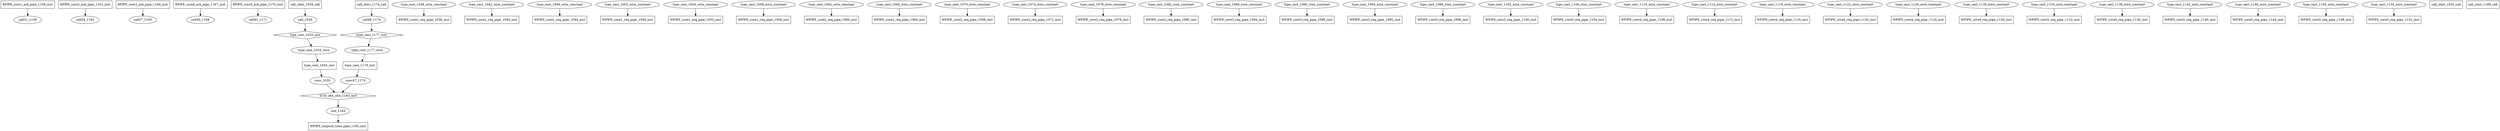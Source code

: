 digraph data_path {
  call31_1159 [shape=ellipse];
  call34_1162 [shape=ellipse];
  call37_1165 [shape=ellipse];
  call40_1168 [shape=ellipse];
  call43_1171 [shape=ellipse];
  call46_1174 [shape=ellipse];
  call_1029 [shape=ellipse];
  conv47_1179 [shape=ellipse];
  conv_1035 [shape=ellipse];
  sub_1184 [shape=ellipse];
  type_cast_1033_wire [shape=ellipse];
  type_cast_1038_wire_constant [shape=ellipse];
  type_cast_1042_wire_constant [shape=ellipse];
  type_cast_1046_wire_constant [shape=ellipse];
  type_cast_1050_wire_constant [shape=ellipse];
  type_cast_1054_wire_constant [shape=ellipse];
  type_cast_1058_wire_constant [shape=ellipse];
  type_cast_1062_wire_constant [shape=ellipse];
  type_cast_1066_wire_constant [shape=ellipse];
  type_cast_1070_wire_constant [shape=ellipse];
  type_cast_1074_wire_constant [shape=ellipse];
  type_cast_1078_wire_constant [shape=ellipse];
  type_cast_1082_wire_constant [shape=ellipse];
  type_cast_1086_wire_constant [shape=ellipse];
  type_cast_1090_wire_constant [shape=ellipse];
  type_cast_1094_wire_constant [shape=ellipse];
  type_cast_1098_wire_constant [shape=ellipse];
  type_cast_1102_wire_constant [shape=ellipse];
  type_cast_1106_wire_constant [shape=ellipse];
  type_cast_1110_wire_constant [shape=ellipse];
  type_cast_1114_wire_constant [shape=ellipse];
  type_cast_1118_wire_constant [shape=ellipse];
  type_cast_1122_wire_constant [shape=ellipse];
  type_cast_1126_wire_constant [shape=ellipse];
  type_cast_1130_wire_constant [shape=ellipse];
  type_cast_1134_wire_constant [shape=ellipse];
  type_cast_1138_wire_constant [shape=ellipse];
  type_cast_1142_wire_constant [shape=ellipse];
  type_cast_1146_wire_constant [shape=ellipse];
  type_cast_1150_wire_constant [shape=ellipse];
  type_cast_1154_wire_constant [shape=ellipse];
  type_cast_1177_wire [shape=ellipse];
  RPIPE_core1_ack_pipe_1158_inst [shape=rectangle];
RPIPE_core1_ack_pipe_1158_inst -> call31_1159;
  RPIPE_core2_ack_pipe_1161_inst [shape=rectangle];
RPIPE_core2_ack_pipe_1161_inst -> call34_1162;
  RPIPE_core3_ack_pipe_1164_inst [shape=rectangle];
RPIPE_core3_ack_pipe_1164_inst -> call37_1165;
  RPIPE_core4_ack_pipe_1167_inst [shape=rectangle];
RPIPE_core4_ack_pipe_1167_inst -> call40_1168;
  RPIPE_core5_ack_pipe_1170_inst [shape=rectangle];
RPIPE_core5_ack_pipe_1170_inst -> call43_1171;
  SUB_u64_u64_1183_inst [shape=diamond];
conv47_1179  -> SUB_u64_u64_1183_inst;
conv_1035  -> SUB_u64_u64_1183_inst;
SUB_u64_u64_1183_inst -> sub_1184;
  WPIPE_core1_req_pipe_1036_inst [shape=rectangle];
type_cast_1038_wire_constant  -> WPIPE_core1_req_pipe_1036_inst;
  WPIPE_core1_req_pipe_1040_inst [shape=rectangle];
type_cast_1042_wire_constant  -> WPIPE_core1_req_pipe_1040_inst;
  WPIPE_core1_req_pipe_1044_inst [shape=rectangle];
type_cast_1046_wire_constant  -> WPIPE_core1_req_pipe_1044_inst;
  WPIPE_core1_req_pipe_1048_inst [shape=rectangle];
type_cast_1050_wire_constant  -> WPIPE_core1_req_pipe_1048_inst;
  WPIPE_core1_req_pipe_1052_inst [shape=rectangle];
type_cast_1054_wire_constant  -> WPIPE_core1_req_pipe_1052_inst;
  WPIPE_core1_req_pipe_1056_inst [shape=rectangle];
type_cast_1058_wire_constant  -> WPIPE_core1_req_pipe_1056_inst;
  WPIPE_core2_req_pipe_1060_inst [shape=rectangle];
type_cast_1062_wire_constant  -> WPIPE_core2_req_pipe_1060_inst;
  WPIPE_core2_req_pipe_1064_inst [shape=rectangle];
type_cast_1066_wire_constant  -> WPIPE_core2_req_pipe_1064_inst;
  WPIPE_core2_req_pipe_1068_inst [shape=rectangle];
type_cast_1070_wire_constant  -> WPIPE_core2_req_pipe_1068_inst;
  WPIPE_core2_req_pipe_1072_inst [shape=rectangle];
type_cast_1074_wire_constant  -> WPIPE_core2_req_pipe_1072_inst;
  WPIPE_core2_req_pipe_1076_inst [shape=rectangle];
type_cast_1078_wire_constant  -> WPIPE_core2_req_pipe_1076_inst;
  WPIPE_core2_req_pipe_1080_inst [shape=rectangle];
type_cast_1082_wire_constant  -> WPIPE_core2_req_pipe_1080_inst;
  WPIPE_core3_req_pipe_1084_inst [shape=rectangle];
type_cast_1086_wire_constant  -> WPIPE_core3_req_pipe_1084_inst;
  WPIPE_core3_req_pipe_1088_inst [shape=rectangle];
type_cast_1090_wire_constant  -> WPIPE_core3_req_pipe_1088_inst;
  WPIPE_core3_req_pipe_1092_inst [shape=rectangle];
type_cast_1094_wire_constant  -> WPIPE_core3_req_pipe_1092_inst;
  WPIPE_core3_req_pipe_1096_inst [shape=rectangle];
type_cast_1098_wire_constant  -> WPIPE_core3_req_pipe_1096_inst;
  WPIPE_core3_req_pipe_1100_inst [shape=rectangle];
type_cast_1102_wire_constant  -> WPIPE_core3_req_pipe_1100_inst;
  WPIPE_core3_req_pipe_1104_inst [shape=rectangle];
type_cast_1106_wire_constant  -> WPIPE_core3_req_pipe_1104_inst;
  WPIPE_core4_req_pipe_1108_inst [shape=rectangle];
type_cast_1110_wire_constant  -> WPIPE_core4_req_pipe_1108_inst;
  WPIPE_core4_req_pipe_1112_inst [shape=rectangle];
type_cast_1114_wire_constant  -> WPIPE_core4_req_pipe_1112_inst;
  WPIPE_core4_req_pipe_1116_inst [shape=rectangle];
type_cast_1118_wire_constant  -> WPIPE_core4_req_pipe_1116_inst;
  WPIPE_core4_req_pipe_1120_inst [shape=rectangle];
type_cast_1122_wire_constant  -> WPIPE_core4_req_pipe_1120_inst;
  WPIPE_core4_req_pipe_1124_inst [shape=rectangle];
type_cast_1126_wire_constant  -> WPIPE_core4_req_pipe_1124_inst;
  WPIPE_core4_req_pipe_1128_inst [shape=rectangle];
type_cast_1130_wire_constant  -> WPIPE_core4_req_pipe_1128_inst;
  WPIPE_core5_req_pipe_1132_inst [shape=rectangle];
type_cast_1134_wire_constant  -> WPIPE_core5_req_pipe_1132_inst;
  WPIPE_core5_req_pipe_1136_inst [shape=rectangle];
type_cast_1138_wire_constant  -> WPIPE_core5_req_pipe_1136_inst;
  WPIPE_core5_req_pipe_1140_inst [shape=rectangle];
type_cast_1142_wire_constant  -> WPIPE_core5_req_pipe_1140_inst;
  WPIPE_core5_req_pipe_1144_inst [shape=rectangle];
type_cast_1146_wire_constant  -> WPIPE_core5_req_pipe_1144_inst;
  WPIPE_core5_req_pipe_1148_inst [shape=rectangle];
type_cast_1150_wire_constant  -> WPIPE_core5_req_pipe_1148_inst;
  WPIPE_core5_req_pipe_1152_inst [shape=rectangle];
type_cast_1154_wire_constant  -> WPIPE_core5_req_pipe_1152_inst;
  WPIPE_elapsed_time_pipe_1185_inst [shape=rectangle];
sub_1184  -> WPIPE_elapsed_time_pipe_1185_inst;
  call_stmt_1025_call [shape=rectangle];
  call_stmt_1029_call [shape=rectangle];
call_stmt_1029_call -> call_1029;
  call_stmt_1174_call [shape=rectangle];
call_stmt_1174_call -> call46_1174;
  call_stmt_1189_call [shape=rectangle];
  type_cast_1033_inst [shape=diamond];
call_1029  -> type_cast_1033_inst;
type_cast_1033_inst -> type_cast_1033_wire;
  type_cast_1034_inst [shape=rectangle];
type_cast_1033_wire  -> type_cast_1034_inst;
type_cast_1034_inst -> conv_1035;
  type_cast_1177_inst [shape=diamond];
call46_1174  -> type_cast_1177_inst;
type_cast_1177_inst -> type_cast_1177_wire;
  type_cast_1178_inst [shape=rectangle];
type_cast_1177_wire  -> type_cast_1178_inst;
type_cast_1178_inst -> conv47_1179;
}

